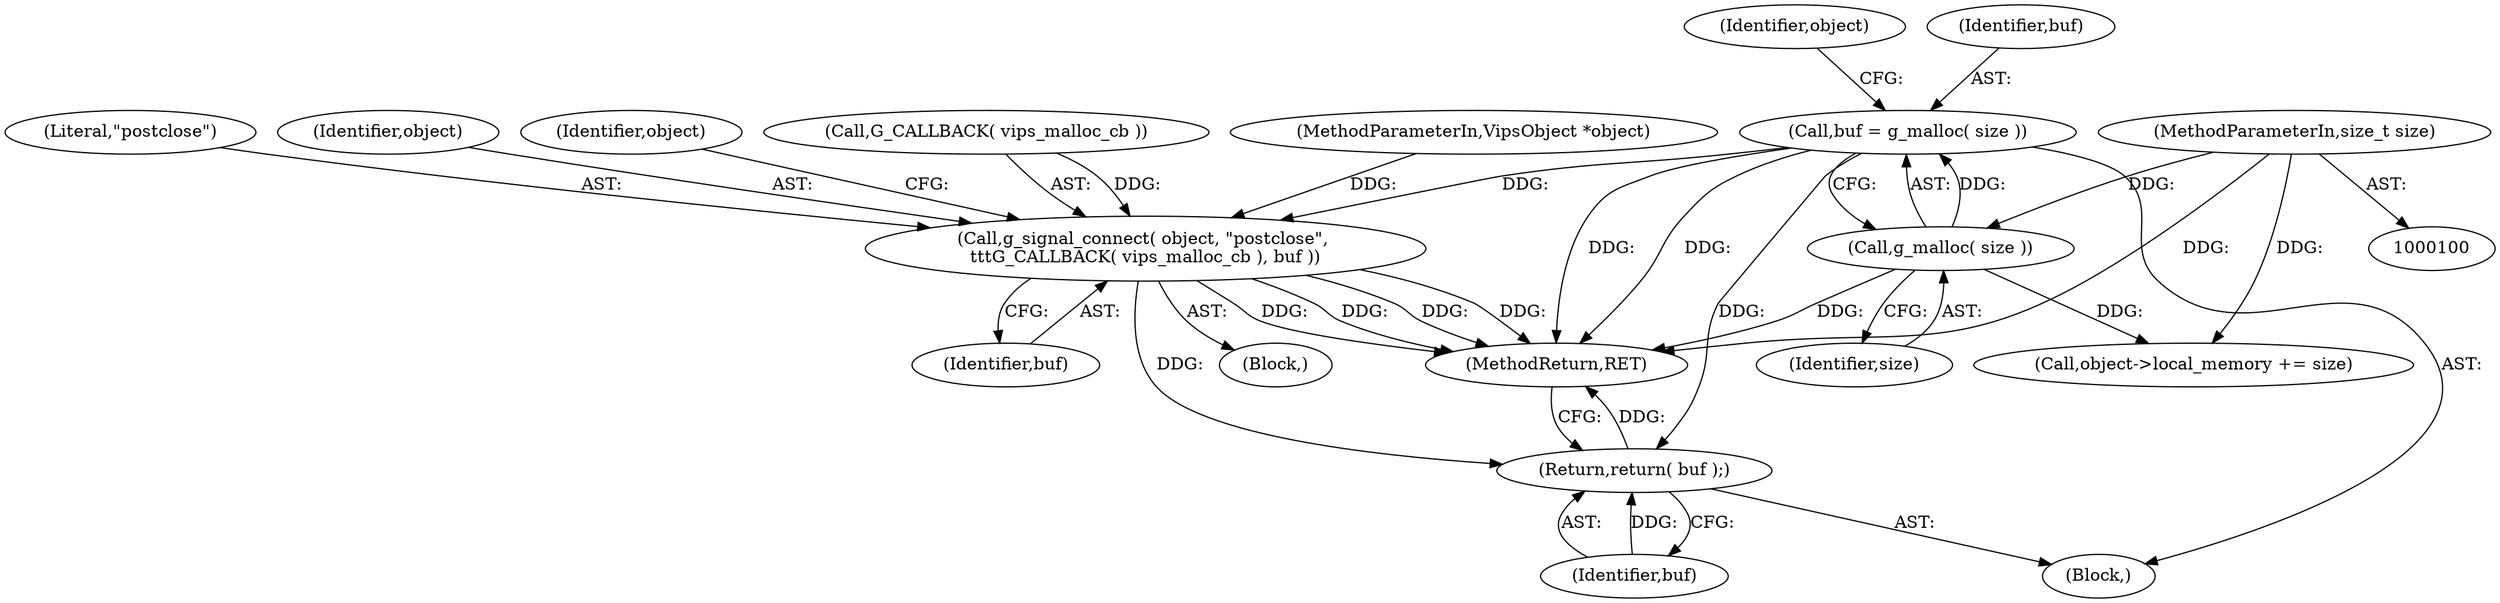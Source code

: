 digraph "1_libvips_00622428bda8d7521db8d74260b519fa41d69d0a@API" {
"1000105" [label="(Call,buf = g_malloc( size ))"];
"1000107" [label="(Call,g_malloc( size ))"];
"1000102" [label="(MethodParameterIn,size_t size)"];
"1000112" [label="(Call,g_signal_connect( object, \"postclose\", \n\t\t\tG_CALLBACK( vips_malloc_cb ), buf ))"];
"1000123" [label="(Return,return( buf );)"];
"1000105" [label="(Call,buf = g_malloc( size ))"];
"1000123" [label="(Return,return( buf );)"];
"1000125" [label="(MethodReturn,RET)"];
"1000102" [label="(MethodParameterIn,size_t size)"];
"1000113" [label="(Identifier,object)"];
"1000115" [label="(Call,G_CALLBACK( vips_malloc_cb ))"];
"1000120" [label="(Identifier,object)"];
"1000111" [label="(Block,)"];
"1000117" [label="(Identifier,buf)"];
"1000101" [label="(MethodParameterIn,VipsObject *object)"];
"1000108" [label="(Identifier,size)"];
"1000110" [label="(Identifier,object)"];
"1000107" [label="(Call,g_malloc( size ))"];
"1000114" [label="(Literal,\"postclose\")"];
"1000124" [label="(Identifier,buf)"];
"1000118" [label="(Call,object->local_memory += size)"];
"1000103" [label="(Block,)"];
"1000112" [label="(Call,g_signal_connect( object, \"postclose\", \n\t\t\tG_CALLBACK( vips_malloc_cb ), buf ))"];
"1000106" [label="(Identifier,buf)"];
"1000105" -> "1000103"  [label="AST: "];
"1000105" -> "1000107"  [label="CFG: "];
"1000106" -> "1000105"  [label="AST: "];
"1000107" -> "1000105"  [label="AST: "];
"1000110" -> "1000105"  [label="CFG: "];
"1000105" -> "1000125"  [label="DDG: "];
"1000105" -> "1000125"  [label="DDG: "];
"1000107" -> "1000105"  [label="DDG: "];
"1000105" -> "1000112"  [label="DDG: "];
"1000105" -> "1000123"  [label="DDG: "];
"1000107" -> "1000108"  [label="CFG: "];
"1000108" -> "1000107"  [label="AST: "];
"1000107" -> "1000125"  [label="DDG: "];
"1000102" -> "1000107"  [label="DDG: "];
"1000107" -> "1000118"  [label="DDG: "];
"1000102" -> "1000100"  [label="AST: "];
"1000102" -> "1000125"  [label="DDG: "];
"1000102" -> "1000118"  [label="DDG: "];
"1000112" -> "1000111"  [label="AST: "];
"1000112" -> "1000117"  [label="CFG: "];
"1000113" -> "1000112"  [label="AST: "];
"1000114" -> "1000112"  [label="AST: "];
"1000115" -> "1000112"  [label="AST: "];
"1000117" -> "1000112"  [label="AST: "];
"1000120" -> "1000112"  [label="CFG: "];
"1000112" -> "1000125"  [label="DDG: "];
"1000112" -> "1000125"  [label="DDG: "];
"1000112" -> "1000125"  [label="DDG: "];
"1000112" -> "1000125"  [label="DDG: "];
"1000101" -> "1000112"  [label="DDG: "];
"1000115" -> "1000112"  [label="DDG: "];
"1000112" -> "1000123"  [label="DDG: "];
"1000123" -> "1000103"  [label="AST: "];
"1000123" -> "1000124"  [label="CFG: "];
"1000124" -> "1000123"  [label="AST: "];
"1000125" -> "1000123"  [label="CFG: "];
"1000123" -> "1000125"  [label="DDG: "];
"1000124" -> "1000123"  [label="DDG: "];
}
